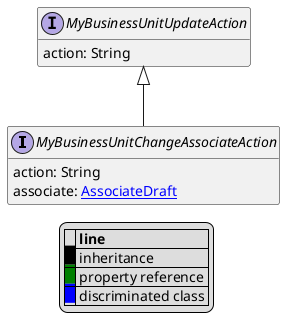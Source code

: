 @startuml

hide empty fields
hide empty methods
legend
|= |= line |
|<back:black>   </back>| inheritance |
|<back:green>   </back>| property reference |
|<back:blue>   </back>| discriminated class |
endlegend
interface MyBusinessUnitChangeAssociateAction [[MyBusinessUnitChangeAssociateAction.svg]] extends MyBusinessUnitUpdateAction {
    action: String
    associate: [[AssociateDraft.svg AssociateDraft]]
}
interface MyBusinessUnitUpdateAction [[MyBusinessUnitUpdateAction.svg]]  {
    action: String
}





@enduml

